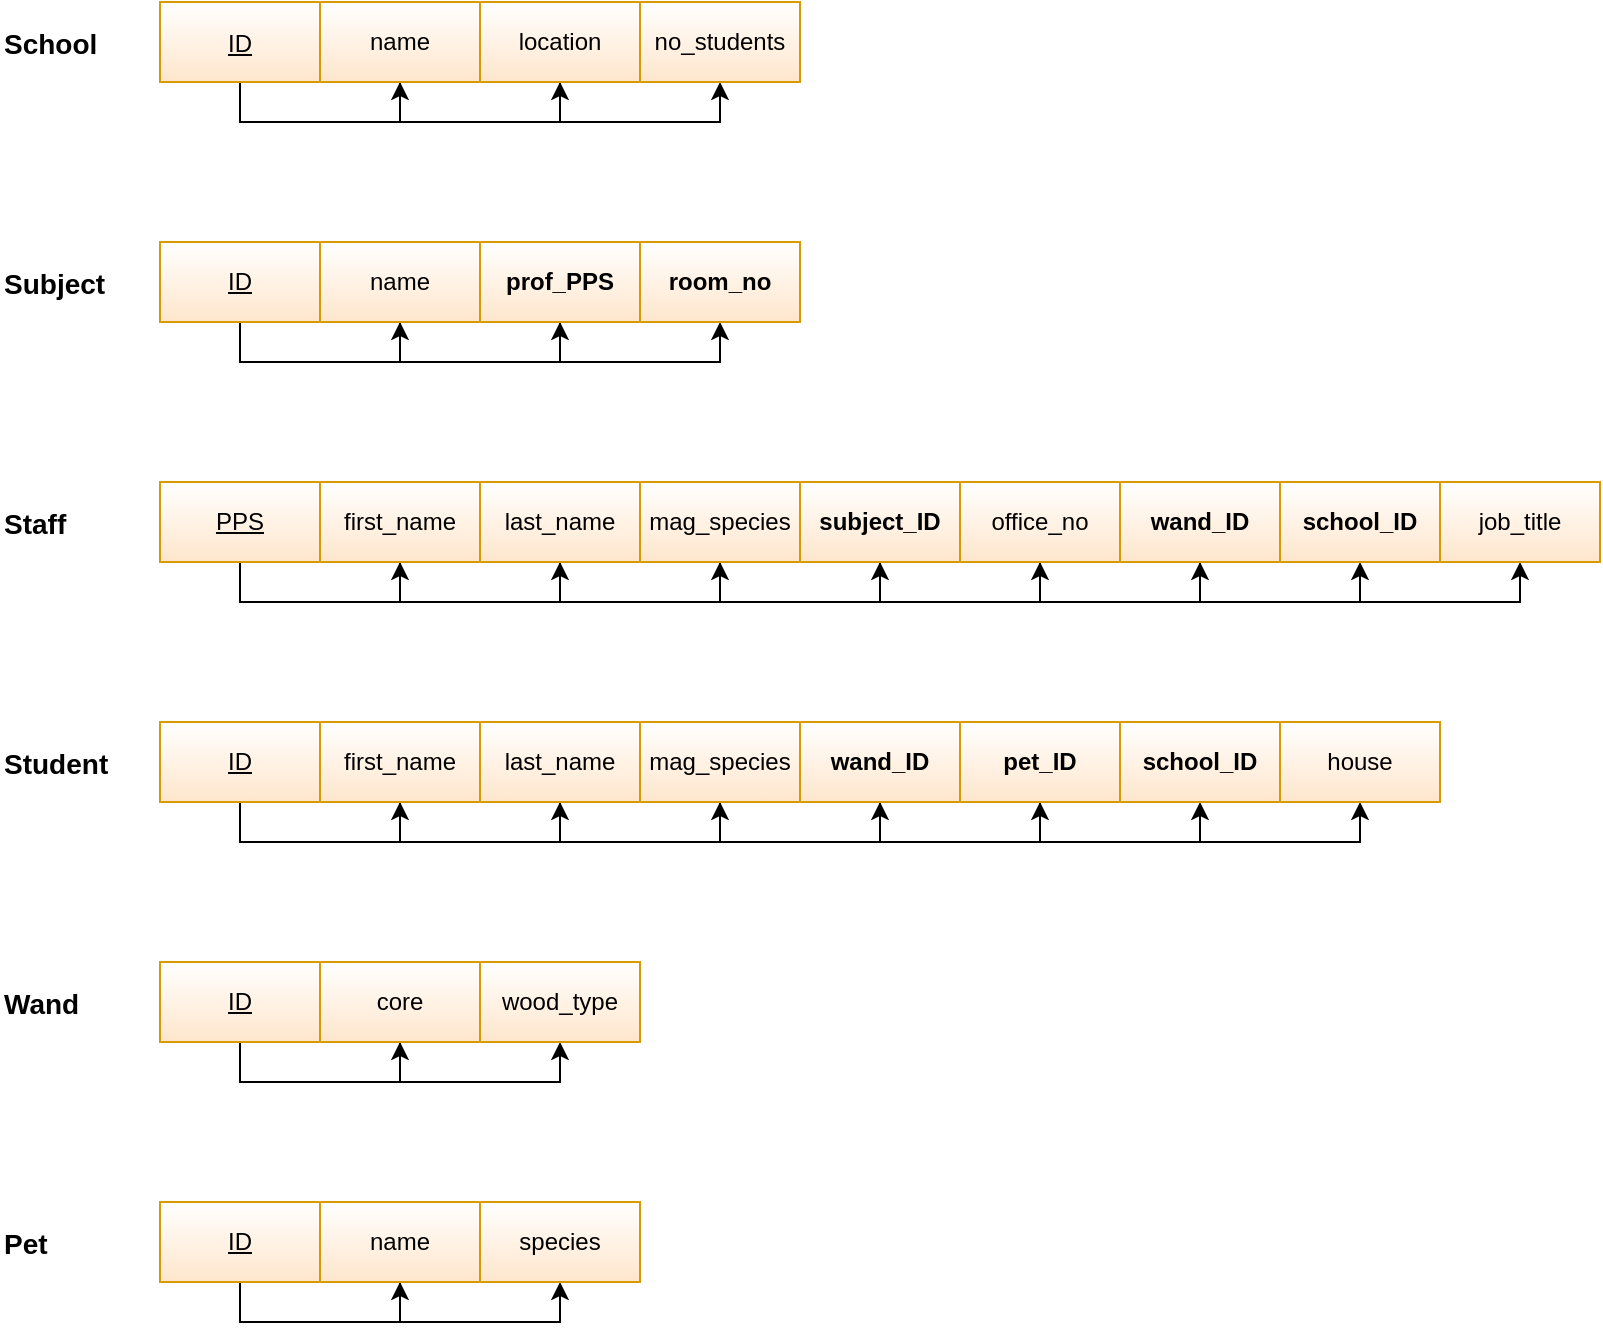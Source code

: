 <mxfile version="12.3.3" type="device" pages="1"><diagram id="YSgPbjR7PoExtGm6wkHz" name="Page-1"><mxGraphModel dx="772" dy="489" grid="1" gridSize="10" guides="1" tooltips="1" connect="1" arrows="1" fold="1" page="1" pageScale="1" pageWidth="850" pageHeight="1100" math="0" shadow="0"><root><mxCell id="0"/><mxCell id="1" parent="0"/><mxCell id="EtsjM6Dk_zZoZu23UK6q-2" style="edgeStyle=orthogonalEdgeStyle;rounded=0;orthogonalLoop=1;jettySize=auto;html=1;exitX=0.5;exitY=1;exitDx=0;exitDy=0;entryX=0.5;entryY=1;entryDx=0;entryDy=0;" parent="1" source="Z1HqXSn5lp6IhD7KN8_4-1" target="Z1HqXSn5lp6IhD7KN8_4-2" edge="1"><mxGeometry relative="1" as="geometry"/></mxCell><mxCell id="Z1HqXSn5lp6IhD7KN8_4-1" value="&lt;font style=&quot;font-size: 13px&quot; size=&quot;1&quot;&gt;&lt;u style=&quot;font-size: 12px&quot;&gt;ID&lt;/u&gt;&lt;/font&gt;" style="rounded=0;whiteSpace=wrap;html=1;fillColor=#ffe6cc;strokeColor=#d79b00;gradientDirection=north;shadow=0;comic=0;glass=0;gradientColor=#ffffff;" parent="1" vertex="1"><mxGeometry x="120" y="80" width="80" height="40" as="geometry"/></mxCell><mxCell id="EtsjM6Dk_zZoZu23UK6q-3" style="edgeStyle=orthogonalEdgeStyle;rounded=0;orthogonalLoop=1;jettySize=auto;html=1;exitX=0.5;exitY=1;exitDx=0;exitDy=0;entryX=0.5;entryY=1;entryDx=0;entryDy=0;" parent="1" source="Z1HqXSn5lp6IhD7KN8_4-2" target="Z1HqXSn5lp6IhD7KN8_4-4" edge="1"><mxGeometry relative="1" as="geometry"/></mxCell><mxCell id="Z1HqXSn5lp6IhD7KN8_4-2" value="name" style="rounded=0;whiteSpace=wrap;html=1;fillColor=#ffe6cc;strokeColor=#d79b00;gradientDirection=north;gradientColor=#ffffff;" parent="1" vertex="1"><mxGeometry x="200" y="80" width="80" height="40" as="geometry"/></mxCell><mxCell id="Z1HqXSn5lp6IhD7KN8_4-3" value="&lt;b&gt;&lt;font style=&quot;font-size: 14px&quot;&gt;School&lt;/font&gt;&lt;/b&gt;" style="text;html=1;resizable=0;points=[];autosize=1;align=left;verticalAlign=top;spacingTop=-4;" parent="1" vertex="1"><mxGeometry x="40" y="90" width="60" height="20" as="geometry"/></mxCell><mxCell id="EtsjM6Dk_zZoZu23UK6q-4" style="edgeStyle=orthogonalEdgeStyle;rounded=0;orthogonalLoop=1;jettySize=auto;html=1;exitX=0.5;exitY=1;exitDx=0;exitDy=0;entryX=0.5;entryY=1;entryDx=0;entryDy=0;" parent="1" source="Z1HqXSn5lp6IhD7KN8_4-4" target="Z1HqXSn5lp6IhD7KN8_4-5" edge="1"><mxGeometry relative="1" as="geometry"/></mxCell><mxCell id="Z1HqXSn5lp6IhD7KN8_4-4" value="location" style="rounded=0;whiteSpace=wrap;html=1;fillColor=#ffe6cc;strokeColor=#d79b00;gradientDirection=north;gradientColor=#ffffff;" parent="1" vertex="1"><mxGeometry x="280" y="80" width="80" height="40" as="geometry"/></mxCell><mxCell id="Z1HqXSn5lp6IhD7KN8_4-5" value="no_students" style="rounded=0;whiteSpace=wrap;html=1;fillColor=#ffe6cc;strokeColor=#d79b00;gradientDirection=north;gradientColor=#ffffff;" parent="1" vertex="1"><mxGeometry x="360" y="80" width="80" height="40" as="geometry"/></mxCell><mxCell id="EtsjM6Dk_zZoZu23UK6q-5" style="edgeStyle=orthogonalEdgeStyle;rounded=0;orthogonalLoop=1;jettySize=auto;html=1;exitX=0.5;exitY=1;exitDx=0;exitDy=0;entryX=0.5;entryY=1;entryDx=0;entryDy=0;" parent="1" source="Z1HqXSn5lp6IhD7KN8_4-6" target="Z1HqXSn5lp6IhD7KN8_4-7" edge="1"><mxGeometry relative="1" as="geometry"/></mxCell><mxCell id="Z1HqXSn5lp6IhD7KN8_4-6" value="&lt;u&gt;ID&lt;/u&gt;" style="rounded=0;whiteSpace=wrap;html=1;fillColor=#ffe6cc;strokeColor=#d79b00;gradientDirection=north;gradientColor=#ffffff;" parent="1" vertex="1"><mxGeometry x="120" y="200" width="80" height="40" as="geometry"/></mxCell><mxCell id="EtsjM6Dk_zZoZu23UK6q-6" style="edgeStyle=orthogonalEdgeStyle;rounded=0;orthogonalLoop=1;jettySize=auto;html=1;exitX=0.5;exitY=1;exitDx=0;exitDy=0;entryX=0.5;entryY=1;entryDx=0;entryDy=0;" parent="1" source="Z1HqXSn5lp6IhD7KN8_4-7" target="Z1HqXSn5lp6IhD7KN8_4-9" edge="1"><mxGeometry relative="1" as="geometry"/></mxCell><mxCell id="Z1HqXSn5lp6IhD7KN8_4-7" value="name" style="rounded=0;whiteSpace=wrap;html=1;gradientDirection=north;fillColor=#ffe6cc;strokeColor=#d79b00;gradientColor=#ffffff;" parent="1" vertex="1"><mxGeometry x="200" y="200" width="80" height="40" as="geometry"/></mxCell><mxCell id="Z1HqXSn5lp6IhD7KN8_4-8" value="&lt;b&gt;&lt;font style=&quot;font-size: 14px&quot;&gt;Subject&lt;/font&gt;&lt;/b&gt;" style="text;html=1;resizable=0;points=[];autosize=1;align=left;verticalAlign=top;spacingTop=-4;" parent="1" vertex="1"><mxGeometry x="40" y="210" width="70" height="20" as="geometry"/></mxCell><mxCell id="EtsjM6Dk_zZoZu23UK6q-7" style="edgeStyle=orthogonalEdgeStyle;rounded=0;orthogonalLoop=1;jettySize=auto;html=1;exitX=0.5;exitY=1;exitDx=0;exitDy=0;entryX=0.5;entryY=1;entryDx=0;entryDy=0;" parent="1" source="Z1HqXSn5lp6IhD7KN8_4-9" target="Z1HqXSn5lp6IhD7KN8_4-10" edge="1"><mxGeometry relative="1" as="geometry"/></mxCell><mxCell id="Z1HqXSn5lp6IhD7KN8_4-9" value="&lt;b&gt;prof_PPS&lt;/b&gt;" style="rounded=0;whiteSpace=wrap;html=1;fillColor=#ffe6cc;strokeColor=#d79b00;gradientDirection=north;gradientColor=#ffffff;" parent="1" vertex="1"><mxGeometry x="280" y="200" width="80" height="40" as="geometry"/></mxCell><mxCell id="Z1HqXSn5lp6IhD7KN8_4-10" value="&lt;b&gt;room_no&lt;/b&gt;" style="rounded=0;whiteSpace=wrap;html=1;fillColor=#ffe6cc;strokeColor=#d79b00;gradientDirection=north;gradientColor=#ffffff;" parent="1" vertex="1"><mxGeometry x="360" y="200" width="80" height="40" as="geometry"/></mxCell><mxCell id="EtsjM6Dk_zZoZu23UK6q-8" style="edgeStyle=orthogonalEdgeStyle;rounded=0;orthogonalLoop=1;jettySize=auto;html=1;exitX=0.5;exitY=1;exitDx=0;exitDy=0;entryX=0.5;entryY=1;entryDx=0;entryDy=0;" parent="1" source="Z1HqXSn5lp6IhD7KN8_4-11" target="Z1HqXSn5lp6IhD7KN8_4-14" edge="1"><mxGeometry relative="1" as="geometry"/></mxCell><mxCell id="Z1HqXSn5lp6IhD7KN8_4-11" value="&lt;u&gt;PPS&lt;/u&gt;" style="rounded=0;whiteSpace=wrap;html=1;fillColor=#ffe6cc;strokeColor=#d79b00;gradientDirection=north;gradientColor=#ffffff;" parent="1" vertex="1"><mxGeometry x="120" y="320" width="80" height="40" as="geometry"/></mxCell><mxCell id="Z1HqXSn5lp6IhD7KN8_4-12" value="&lt;b&gt;&lt;font style=&quot;font-size: 14px&quot;&gt;Staff&lt;/font&gt;&lt;/b&gt;" style="text;html=1;resizable=0;points=[];autosize=1;align=left;verticalAlign=top;spacingTop=-4;" parent="1" vertex="1"><mxGeometry x="40" y="330" width="50" height="20" as="geometry"/></mxCell><mxCell id="EtsjM6Dk_zZoZu23UK6q-9" style="edgeStyle=orthogonalEdgeStyle;rounded=0;orthogonalLoop=1;jettySize=auto;html=1;exitX=0.5;exitY=1;exitDx=0;exitDy=0;entryX=0.5;entryY=1;entryDx=0;entryDy=0;" parent="1" source="Z1HqXSn5lp6IhD7KN8_4-14" target="Z1HqXSn5lp6IhD7KN8_4-15" edge="1"><mxGeometry relative="1" as="geometry"/></mxCell><mxCell id="Z1HqXSn5lp6IhD7KN8_4-14" value="first_name" style="rounded=0;whiteSpace=wrap;html=1;fillColor=#ffe6cc;strokeColor=#d79b00;gradientDirection=north;gradientColor=#ffffff;" parent="1" vertex="1"><mxGeometry x="200" y="320" width="80" height="40" as="geometry"/></mxCell><mxCell id="EtsjM6Dk_zZoZu23UK6q-10" style="edgeStyle=orthogonalEdgeStyle;rounded=0;orthogonalLoop=1;jettySize=auto;html=1;exitX=0.5;exitY=1;exitDx=0;exitDy=0;entryX=0.5;entryY=1;entryDx=0;entryDy=0;" parent="1" source="Z1HqXSn5lp6IhD7KN8_4-15" target="Z1HqXSn5lp6IhD7KN8_4-16" edge="1"><mxGeometry relative="1" as="geometry"/></mxCell><mxCell id="Z1HqXSn5lp6IhD7KN8_4-15" value="last_name" style="rounded=0;whiteSpace=wrap;html=1;fillColor=#ffe6cc;strokeColor=#d79b00;gradientDirection=north;gradientColor=#ffffff;" parent="1" vertex="1"><mxGeometry x="280" y="320" width="80" height="40" as="geometry"/></mxCell><mxCell id="EtsjM6Dk_zZoZu23UK6q-11" style="edgeStyle=orthogonalEdgeStyle;rounded=0;orthogonalLoop=1;jettySize=auto;html=1;exitX=0.5;exitY=1;exitDx=0;exitDy=0;entryX=0.5;entryY=1;entryDx=0;entryDy=0;" parent="1" source="Z1HqXSn5lp6IhD7KN8_4-16" target="Z1HqXSn5lp6IhD7KN8_4-17" edge="1"><mxGeometry relative="1" as="geometry"/></mxCell><mxCell id="Z1HqXSn5lp6IhD7KN8_4-16" value="mag_species" style="rounded=0;whiteSpace=wrap;html=1;fillColor=#ffe6cc;strokeColor=#d79b00;gradientDirection=north;gradientColor=#ffffff;" parent="1" vertex="1"><mxGeometry x="360" y="320" width="80" height="40" as="geometry"/></mxCell><mxCell id="EtsjM6Dk_zZoZu23UK6q-12" style="edgeStyle=orthogonalEdgeStyle;rounded=0;orthogonalLoop=1;jettySize=auto;html=1;exitX=0.5;exitY=1;exitDx=0;exitDy=0;" parent="1" source="Z1HqXSn5lp6IhD7KN8_4-17" target="Z1HqXSn5lp6IhD7KN8_4-31" edge="1"><mxGeometry relative="1" as="geometry"/></mxCell><mxCell id="Z1HqXSn5lp6IhD7KN8_4-17" value="&lt;b&gt;subject_ID&lt;/b&gt;" style="rounded=0;whiteSpace=wrap;html=1;fillColor=#ffe6cc;strokeColor=#d79b00;gradientDirection=north;gradientColor=#ffffff;" parent="1" vertex="1"><mxGeometry x="440" y="320" width="80" height="40" as="geometry"/></mxCell><mxCell id="EtsjM6Dk_zZoZu23UK6q-15" style="edgeStyle=orthogonalEdgeStyle;rounded=0;orthogonalLoop=1;jettySize=auto;html=1;exitX=0.5;exitY=1;exitDx=0;exitDy=0;entryX=0.5;entryY=1;entryDx=0;entryDy=0;" parent="1" source="Z1HqXSn5lp6IhD7KN8_4-21" target="Z1HqXSn5lp6IhD7KN8_4-23" edge="1"><mxGeometry relative="1" as="geometry"/></mxCell><mxCell id="Z1HqXSn5lp6IhD7KN8_4-21" value="&lt;u&gt;ID&lt;/u&gt;" style="rounded=0;whiteSpace=wrap;html=1;fillColor=#ffe6cc;strokeColor=#d79b00;gradientDirection=north;gradientColor=#ffffff;" parent="1" vertex="1"><mxGeometry x="120" y="440" width="80" height="40" as="geometry"/></mxCell><mxCell id="Z1HqXSn5lp6IhD7KN8_4-22" value="&lt;b&gt;&lt;font style=&quot;font-size: 14px&quot;&gt;Student&lt;/font&gt;&lt;/b&gt;" style="text;html=1;resizable=0;points=[];autosize=1;align=left;verticalAlign=top;spacingTop=-4;" parent="1" vertex="1"><mxGeometry x="40" y="450" width="70" height="20" as="geometry"/></mxCell><mxCell id="EtsjM6Dk_zZoZu23UK6q-16" style="edgeStyle=orthogonalEdgeStyle;rounded=0;orthogonalLoop=1;jettySize=auto;html=1;exitX=0.5;exitY=1;exitDx=0;exitDy=0;entryX=0.5;entryY=1;entryDx=0;entryDy=0;" parent="1" source="Z1HqXSn5lp6IhD7KN8_4-23" target="Z1HqXSn5lp6IhD7KN8_4-25" edge="1"><mxGeometry relative="1" as="geometry"/></mxCell><mxCell id="Z1HqXSn5lp6IhD7KN8_4-23" value="first_name" style="rounded=0;whiteSpace=wrap;html=1;gradientDirection=north;fillColor=#ffe6cc;strokeColor=#d79b00;gradientColor=#ffffff;" parent="1" vertex="1"><mxGeometry x="200" y="440" width="80" height="40" as="geometry"/></mxCell><mxCell id="EtsjM6Dk_zZoZu23UK6q-17" style="edgeStyle=orthogonalEdgeStyle;rounded=0;orthogonalLoop=1;jettySize=auto;html=1;exitX=0.5;exitY=1;exitDx=0;exitDy=0;" parent="1" source="Z1HqXSn5lp6IhD7KN8_4-25" target="Z1HqXSn5lp6IhD7KN8_4-26" edge="1"><mxGeometry relative="1" as="geometry"/></mxCell><mxCell id="Z1HqXSn5lp6IhD7KN8_4-25" value="last_name" style="rounded=0;whiteSpace=wrap;html=1;fillColor=#ffe6cc;strokeColor=#d79b00;gradientDirection=north;gradientColor=#ffffff;" parent="1" vertex="1"><mxGeometry x="280" y="440" width="80" height="40" as="geometry"/></mxCell><mxCell id="EtsjM6Dk_zZoZu23UK6q-18" style="edgeStyle=orthogonalEdgeStyle;rounded=0;orthogonalLoop=1;jettySize=auto;html=1;exitX=0.5;exitY=1;exitDx=0;exitDy=0;entryX=0.5;entryY=1;entryDx=0;entryDy=0;" parent="1" source="Z1HqXSn5lp6IhD7KN8_4-26" target="Z1HqXSn5lp6IhD7KN8_4-29" edge="1"><mxGeometry relative="1" as="geometry"/></mxCell><mxCell id="Z1HqXSn5lp6IhD7KN8_4-26" value="mag_species" style="rounded=0;whiteSpace=wrap;html=1;fillColor=#ffe6cc;strokeColor=#d79b00;gradientDirection=north;gradientColor=#ffffff;" parent="1" vertex="1"><mxGeometry x="360" y="440" width="80" height="40" as="geometry"/></mxCell><mxCell id="EtsjM6Dk_zZoZu23UK6q-19" style="edgeStyle=orthogonalEdgeStyle;rounded=0;orthogonalLoop=1;jettySize=auto;html=1;exitX=0.5;exitY=1;exitDx=0;exitDy=0;entryX=0.5;entryY=1;entryDx=0;entryDy=0;" parent="1" source="Z1HqXSn5lp6IhD7KN8_4-29" target="Z1HqXSn5lp6IhD7KN8_4-30" edge="1"><mxGeometry relative="1" as="geometry"/></mxCell><mxCell id="Z1HqXSn5lp6IhD7KN8_4-29" value="&lt;b&gt;wand_ID&lt;/b&gt;" style="rounded=0;whiteSpace=wrap;html=1;fillColor=#ffe6cc;strokeColor=#d79b00;gradientDirection=north;gradientColor=#ffffff;" parent="1" vertex="1"><mxGeometry x="440" y="440" width="80" height="40" as="geometry"/></mxCell><mxCell id="EtsjM6Dk_zZoZu23UK6q-27" style="edgeStyle=orthogonalEdgeStyle;rounded=0;orthogonalLoop=1;jettySize=auto;html=1;exitX=0.5;exitY=1;exitDx=0;exitDy=0;entryX=0.5;entryY=1;entryDx=0;entryDy=0;" parent="1" source="Z1HqXSn5lp6IhD7KN8_4-30" target="EtsjM6Dk_zZoZu23UK6q-26" edge="1"><mxGeometry relative="1" as="geometry"/></mxCell><mxCell id="mOd_uJtRvX32nWyDrowb-6" style="edgeStyle=orthogonalEdgeStyle;rounded=0;orthogonalLoop=1;jettySize=auto;html=1;entryX=0.5;entryY=1;entryDx=0;entryDy=0;endArrow=classic;endFill=1;" edge="1" parent="1" source="Z1HqXSn5lp6IhD7KN8_4-30" target="mOd_uJtRvX32nWyDrowb-5"><mxGeometry relative="1" as="geometry"><Array as="points"><mxPoint x="560" y="500"/><mxPoint x="640" y="500"/></Array></mxGeometry></mxCell><mxCell id="Z1HqXSn5lp6IhD7KN8_4-30" value="&lt;b&gt;pet_ID&lt;/b&gt;" style="rounded=0;whiteSpace=wrap;html=1;fillColor=#ffe6cc;strokeColor=#d79b00;gradientDirection=north;gradientColor=#ffffff;" parent="1" vertex="1"><mxGeometry x="520" y="440" width="80" height="40" as="geometry"/></mxCell><mxCell id="EtsjM6Dk_zZoZu23UK6q-13" style="edgeStyle=orthogonalEdgeStyle;rounded=0;orthogonalLoop=1;jettySize=auto;html=1;exitX=0.5;exitY=1;exitDx=0;exitDy=0;entryX=0.5;entryY=1;entryDx=0;entryDy=0;" parent="1" source="Z1HqXSn5lp6IhD7KN8_4-31" target="Z1HqXSn5lp6IhD7KN8_4-38" edge="1"><mxGeometry relative="1" as="geometry"/></mxCell><mxCell id="Z1HqXSn5lp6IhD7KN8_4-31" value="office_no" style="rounded=0;whiteSpace=wrap;html=1;fillColor=#ffe6cc;strokeColor=#d79b00;gradientDirection=north;gradientColor=#ffffff;" parent="1" vertex="1"><mxGeometry x="520" y="320" width="80" height="40" as="geometry"/></mxCell><mxCell id="EtsjM6Dk_zZoZu23UK6q-20" style="edgeStyle=orthogonalEdgeStyle;rounded=0;orthogonalLoop=1;jettySize=auto;html=1;exitX=0.5;exitY=1;exitDx=0;exitDy=0;entryX=0.5;entryY=1;entryDx=0;entryDy=0;" parent="1" source="Z1HqXSn5lp6IhD7KN8_4-34" target="Z1HqXSn5lp6IhD7KN8_4-36" edge="1"><mxGeometry relative="1" as="geometry"/></mxCell><mxCell id="Z1HqXSn5lp6IhD7KN8_4-34" value="&lt;u&gt;ID&lt;/u&gt;" style="rounded=0;whiteSpace=wrap;html=1;fillColor=#ffe6cc;strokeColor=#d79b00;gradientDirection=north;gradientColor=#ffffff;" parent="1" vertex="1"><mxGeometry x="120" y="560" width="80" height="40" as="geometry"/></mxCell><mxCell id="Z1HqXSn5lp6IhD7KN8_4-35" value="&lt;b&gt;&lt;font style=&quot;font-size: 14px&quot;&gt;Wand&lt;/font&gt;&lt;/b&gt;" style="text;html=1;resizable=0;points=[];autosize=1;align=left;verticalAlign=top;spacingTop=-4;" parent="1" vertex="1"><mxGeometry x="40" y="570" width="50" height="20" as="geometry"/></mxCell><mxCell id="EtsjM6Dk_zZoZu23UK6q-21" style="edgeStyle=orthogonalEdgeStyle;rounded=0;orthogonalLoop=1;jettySize=auto;html=1;exitX=0.5;exitY=1;exitDx=0;exitDy=0;entryX=0.5;entryY=1;entryDx=0;entryDy=0;" parent="1" source="Z1HqXSn5lp6IhD7KN8_4-36" target="Z1HqXSn5lp6IhD7KN8_4-37" edge="1"><mxGeometry relative="1" as="geometry"/></mxCell><mxCell id="Z1HqXSn5lp6IhD7KN8_4-36" value="core" style="rounded=0;whiteSpace=wrap;html=1;fillColor=#ffe6cc;strokeColor=#d79b00;gradientDirection=north;gradientColor=#ffffff;" parent="1" vertex="1"><mxGeometry x="200" y="560" width="80" height="40" as="geometry"/></mxCell><mxCell id="Z1HqXSn5lp6IhD7KN8_4-37" value="wood_type" style="rounded=0;whiteSpace=wrap;html=1;fillColor=#ffe6cc;strokeColor=#d79b00;gradientDirection=north;gradientColor=#ffffff;" parent="1" vertex="1"><mxGeometry x="280" y="560" width="80" height="40" as="geometry"/></mxCell><mxCell id="EtsjM6Dk_zZoZu23UK6q-14" style="edgeStyle=orthogonalEdgeStyle;rounded=0;orthogonalLoop=1;jettySize=auto;html=1;exitX=0.5;exitY=1;exitDx=0;exitDy=0;entryX=0.5;entryY=1;entryDx=0;entryDy=0;" parent="1" source="Z1HqXSn5lp6IhD7KN8_4-38" target="Z1HqXSn5lp6IhD7KN8_4-56" edge="1"><mxGeometry relative="1" as="geometry"/></mxCell><mxCell id="mOd_uJtRvX32nWyDrowb-4" style="edgeStyle=orthogonalEdgeStyle;rounded=0;orthogonalLoop=1;jettySize=auto;html=1;entryX=0.5;entryY=1;entryDx=0;entryDy=0;endArrow=classic;endFill=1;" edge="1" parent="1" source="Z1HqXSn5lp6IhD7KN8_4-38" target="mOd_uJtRvX32nWyDrowb-2"><mxGeometry relative="1" as="geometry"><Array as="points"><mxPoint x="640" y="380"/><mxPoint x="720" y="380"/></Array></mxGeometry></mxCell><mxCell id="Z1HqXSn5lp6IhD7KN8_4-38" value="&lt;b&gt;wand_ID&lt;/b&gt;" style="rounded=0;whiteSpace=wrap;html=1;fillColor=#ffe6cc;strokeColor=#d79b00;gradientDirection=north;gradientColor=#ffffff;" parent="1" vertex="1"><mxGeometry x="600" y="320" width="80" height="40" as="geometry"/></mxCell><mxCell id="EtsjM6Dk_zZoZu23UK6q-23" style="edgeStyle=orthogonalEdgeStyle;rounded=0;orthogonalLoop=1;jettySize=auto;html=1;exitX=0.5;exitY=1;exitDx=0;exitDy=0;entryX=0.5;entryY=1;entryDx=0;entryDy=0;" parent="1" source="Z1HqXSn5lp6IhD7KN8_4-42" target="Z1HqXSn5lp6IhD7KN8_4-46" edge="1"><mxGeometry relative="1" as="geometry"/></mxCell><mxCell id="Z1HqXSn5lp6IhD7KN8_4-42" value="&lt;u&gt;ID&lt;/u&gt;" style="rounded=0;whiteSpace=wrap;html=1;fillColor=#ffe6cc;strokeColor=#d79b00;gradientDirection=north;gradientColor=#ffffff;" parent="1" vertex="1"><mxGeometry x="120" y="680" width="80" height="40" as="geometry"/></mxCell><mxCell id="Z1HqXSn5lp6IhD7KN8_4-43" value="&lt;b&gt;&lt;font style=&quot;font-size: 14px&quot;&gt;Pet&lt;/font&gt;&lt;/b&gt;" style="text;html=1;resizable=0;points=[];autosize=1;align=left;verticalAlign=top;spacingTop=-4;" parent="1" vertex="1"><mxGeometry x="40" y="690" width="40" height="20" as="geometry"/></mxCell><mxCell id="EtsjM6Dk_zZoZu23UK6q-24" style="edgeStyle=orthogonalEdgeStyle;rounded=0;orthogonalLoop=1;jettySize=auto;html=1;exitX=0.5;exitY=1;exitDx=0;exitDy=0;entryX=0.5;entryY=1;entryDx=0;entryDy=0;" parent="1" source="Z1HqXSn5lp6IhD7KN8_4-46" target="Z1HqXSn5lp6IhD7KN8_4-47" edge="1"><mxGeometry relative="1" as="geometry"/></mxCell><mxCell id="Z1HqXSn5lp6IhD7KN8_4-46" value="name" style="rounded=0;whiteSpace=wrap;html=1;fillColor=#ffe6cc;strokeColor=#d79b00;gradientDirection=north;gradientColor=#ffffff;" parent="1" vertex="1"><mxGeometry x="200" y="680" width="80" height="40" as="geometry"/></mxCell><mxCell id="Z1HqXSn5lp6IhD7KN8_4-47" value="species" style="rounded=0;whiteSpace=wrap;html=1;fillColor=#ffe6cc;strokeColor=#d79b00;gradientDirection=north;gradientColor=#ffffff;" parent="1" vertex="1"><mxGeometry x="280" y="680" width="80" height="40" as="geometry"/></mxCell><mxCell id="Z1HqXSn5lp6IhD7KN8_4-56" value="job_title" style="rounded=0;whiteSpace=wrap;html=1;fillColor=#ffe6cc;strokeColor=#d79b00;gradientDirection=north;gradientColor=#ffffff;" parent="1" vertex="1"><mxGeometry x="760" y="320" width="80" height="40" as="geometry"/></mxCell><mxCell id="EtsjM6Dk_zZoZu23UK6q-26" value="house" style="rounded=0;whiteSpace=wrap;html=1;fillColor=#ffe6cc;strokeColor=#d79b00;gradientDirection=north;gradientColor=#ffffff;" parent="1" vertex="1"><mxGeometry x="680" y="440" width="80" height="40" as="geometry"/></mxCell><mxCell id="mOd_uJtRvX32nWyDrowb-2" value="&lt;b&gt;school_ID&lt;/b&gt;" style="rounded=0;whiteSpace=wrap;html=1;fillColor=#ffe6cc;strokeColor=#d79b00;gradientDirection=north;gradientColor=#ffffff;" vertex="1" parent="1"><mxGeometry x="680" y="320" width="80" height="40" as="geometry"/></mxCell><mxCell id="mOd_uJtRvX32nWyDrowb-3" style="edgeStyle=none;rounded=0;orthogonalLoop=1;jettySize=auto;html=1;entryX=0.5;entryY=1;entryDx=0;entryDy=0;endArrow=none;endFill=0;" edge="1" parent="1" source="Z1HqXSn5lp6IhD7KN8_4-38" target="Z1HqXSn5lp6IhD7KN8_4-38"><mxGeometry relative="1" as="geometry"/></mxCell><mxCell id="mOd_uJtRvX32nWyDrowb-5" value="&lt;b&gt;school_ID&lt;/b&gt;" style="rounded=0;whiteSpace=wrap;html=1;fillColor=#ffe6cc;strokeColor=#d79b00;gradientDirection=north;gradientColor=#ffffff;" vertex="1" parent="1"><mxGeometry x="600" y="440" width="80" height="40" as="geometry"/></mxCell></root></mxGraphModel></diagram></mxfile>